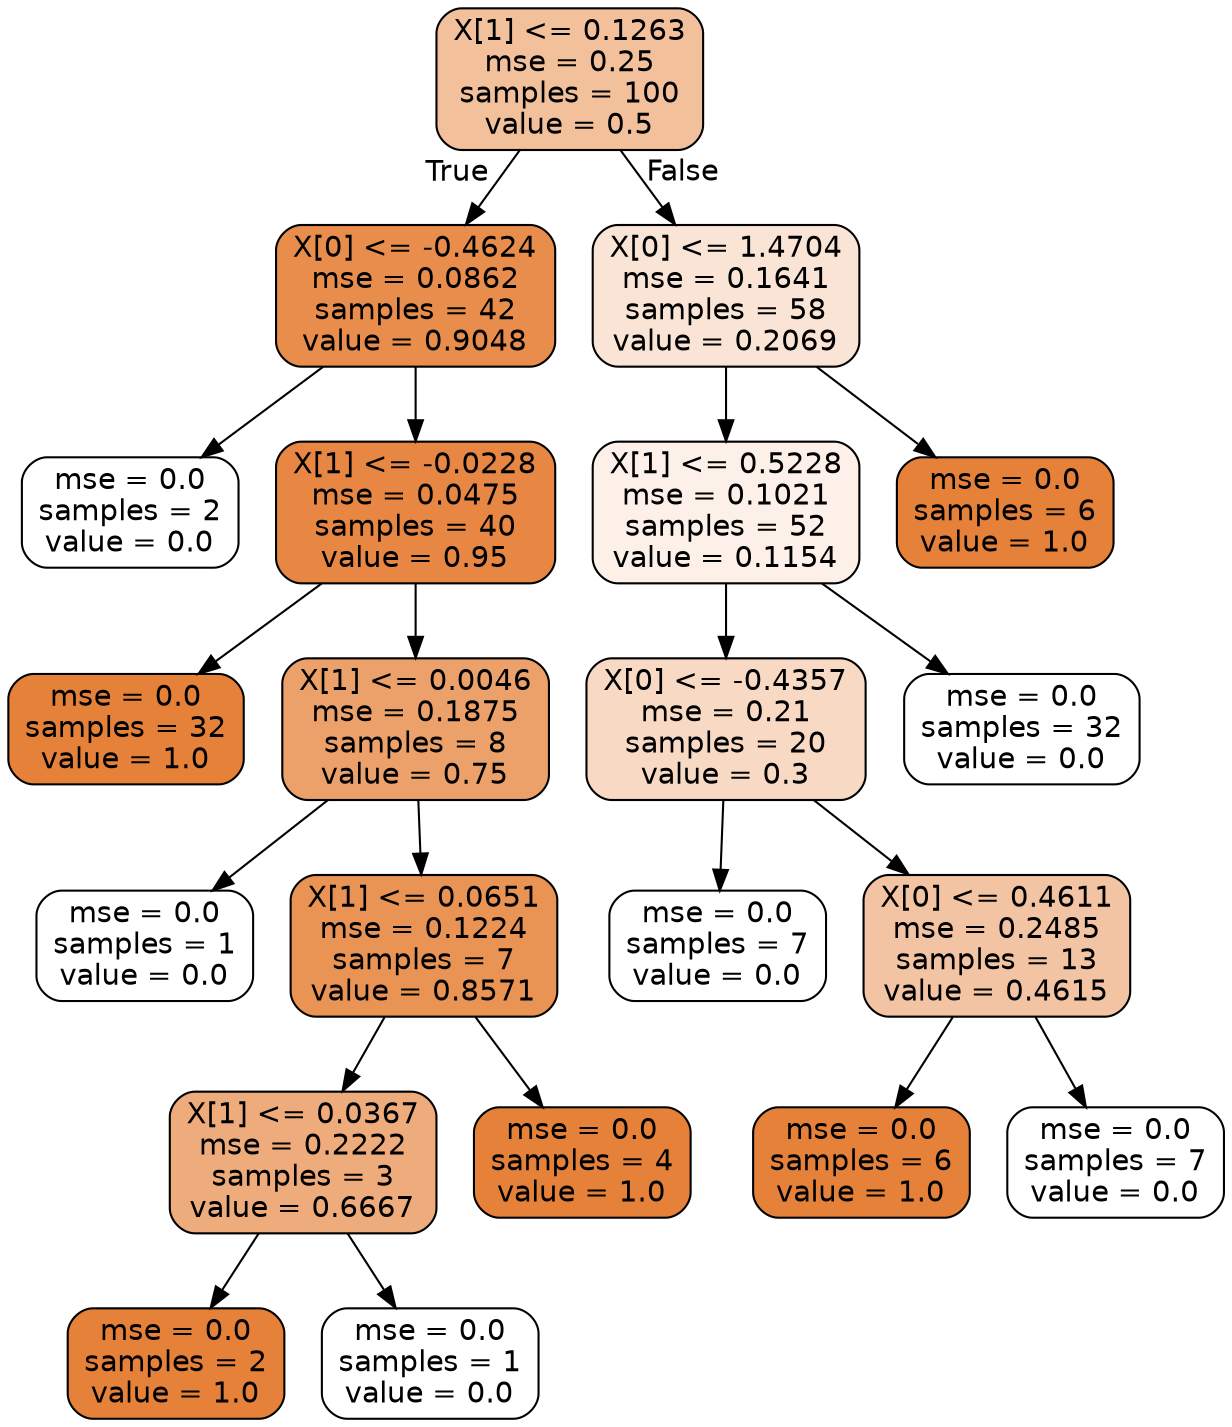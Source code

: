 digraph Tree {
node [shape=box, style="filled, rounded", color="black", fontname=helvetica] ;
edge [fontname=helvetica] ;
0 [label="X[1] <= 0.1263\nmse = 0.25\nsamples = 100\nvalue = 0.5", fillcolor="#e5813980"] ;
1 [label="X[0] <= -0.4624\nmse = 0.0862\nsamples = 42\nvalue = 0.9048", fillcolor="#e58139e7"] ;
0 -> 1 [labeldistance=2.5, labelangle=45, headlabel="True"] ;
2 [label="mse = 0.0\nsamples = 2\nvalue = 0.0", fillcolor="#e5813900"] ;
1 -> 2 ;
3 [label="X[1] <= -0.0228\nmse = 0.0475\nsamples = 40\nvalue = 0.95", fillcolor="#e58139f2"] ;
1 -> 3 ;
4 [label="mse = 0.0\nsamples = 32\nvalue = 1.0", fillcolor="#e58139ff"] ;
3 -> 4 ;
5 [label="X[1] <= 0.0046\nmse = 0.1875\nsamples = 8\nvalue = 0.75", fillcolor="#e58139bf"] ;
3 -> 5 ;
6 [label="mse = 0.0\nsamples = 1\nvalue = 0.0", fillcolor="#e5813900"] ;
5 -> 6 ;
7 [label="X[1] <= 0.0651\nmse = 0.1224\nsamples = 7\nvalue = 0.8571", fillcolor="#e58139db"] ;
5 -> 7 ;
8 [label="X[1] <= 0.0367\nmse = 0.2222\nsamples = 3\nvalue = 0.6667", fillcolor="#e58139aa"] ;
7 -> 8 ;
9 [label="mse = 0.0\nsamples = 2\nvalue = 1.0", fillcolor="#e58139ff"] ;
8 -> 9 ;
10 [label="mse = 0.0\nsamples = 1\nvalue = 0.0", fillcolor="#e5813900"] ;
8 -> 10 ;
11 [label="mse = 0.0\nsamples = 4\nvalue = 1.0", fillcolor="#e58139ff"] ;
7 -> 11 ;
12 [label="X[0] <= 1.4704\nmse = 0.1641\nsamples = 58\nvalue = 0.2069", fillcolor="#e5813935"] ;
0 -> 12 [labeldistance=2.5, labelangle=-45, headlabel="False"] ;
13 [label="X[1] <= 0.5228\nmse = 0.1021\nsamples = 52\nvalue = 0.1154", fillcolor="#e581391d"] ;
12 -> 13 ;
14 [label="X[0] <= -0.4357\nmse = 0.21\nsamples = 20\nvalue = 0.3", fillcolor="#e581394c"] ;
13 -> 14 ;
15 [label="mse = 0.0\nsamples = 7\nvalue = 0.0", fillcolor="#e5813900"] ;
14 -> 15 ;
16 [label="X[0] <= 0.4611\nmse = 0.2485\nsamples = 13\nvalue = 0.4615", fillcolor="#e5813976"] ;
14 -> 16 ;
17 [label="mse = 0.0\nsamples = 6\nvalue = 1.0", fillcolor="#e58139ff"] ;
16 -> 17 ;
18 [label="mse = 0.0\nsamples = 7\nvalue = 0.0", fillcolor="#e5813900"] ;
16 -> 18 ;
19 [label="mse = 0.0\nsamples = 32\nvalue = 0.0", fillcolor="#e5813900"] ;
13 -> 19 ;
20 [label="mse = 0.0\nsamples = 6\nvalue = 1.0", fillcolor="#e58139ff"] ;
12 -> 20 ;
}